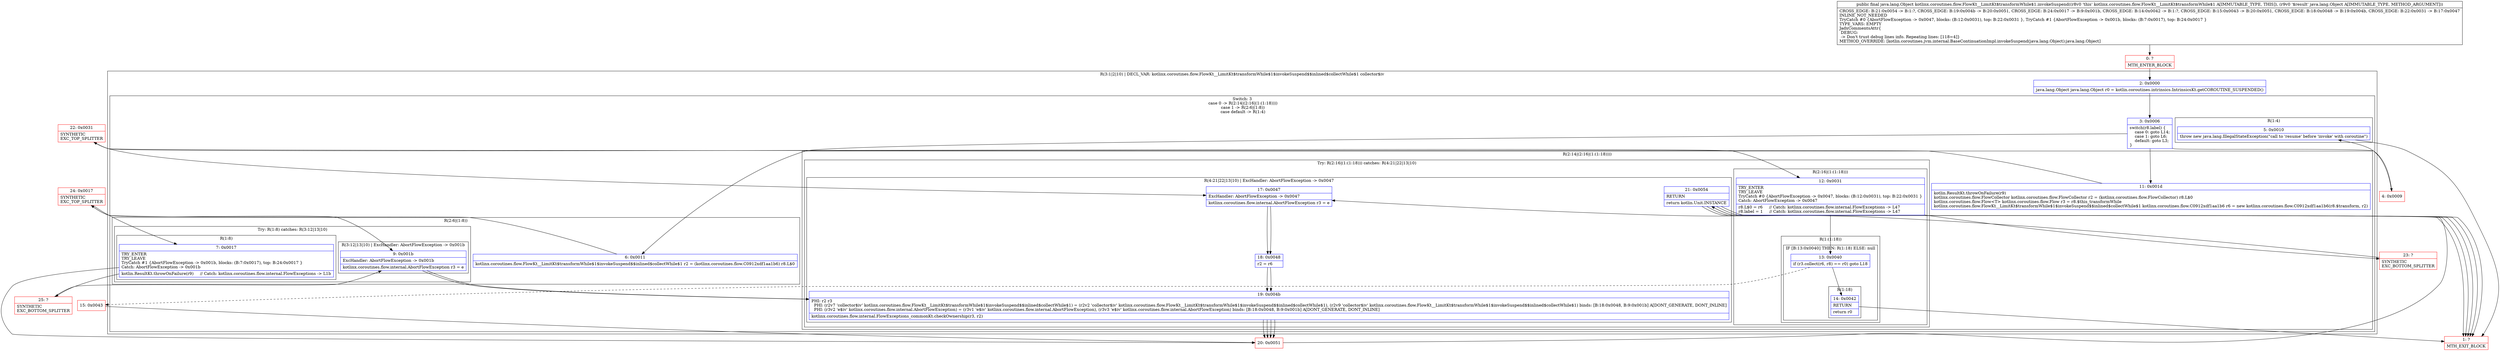 digraph "CFG forkotlinx.coroutines.flow.FlowKt__LimitKt$transformWhile$1.invokeSuspend(Ljava\/lang\/Object;)Ljava\/lang\/Object;" {
subgraph cluster_Region_364704852 {
label = "R(3:1|2|10) | DECL_VAR: kotlinx.coroutines.flow.FlowKt__LimitKt$transformWhile$1$invokeSuspend$$inlined$collectWhile$1 collector$iv\l";
node [shape=record,color=blue];
Node_2 [shape=record,label="{2\:\ 0x0000|java.lang.Object java.lang.Object r0 = kotlin.coroutines.intrinsics.IntrinsicsKt.getCOROUTINE_SUSPENDED()\l}"];
subgraph cluster_SwitchRegion_1727106857 {
label = "Switch: 3
 case 0 -> R(2:14|(2:16|(1:(1:18))))
 case 1 -> R(2:6|(1:8))
 case default -> R(1:4)";
node [shape=record,color=blue];
Node_3 [shape=record,label="{3\:\ 0x0006|switch(r8.label) \{\l    case 0: goto L14;\l    case 1: goto L6;\l    default: goto L3;\l\}\l}"];
subgraph cluster_Region_1238628465 {
label = "R(2:14|(2:16|(1:(1:18))))";
node [shape=record,color=blue];
Node_11 [shape=record,label="{11\:\ 0x001d|kotlin.ResultKt.throwOnFailure(r9)\lkotlinx.coroutines.flow.FlowCollector kotlinx.coroutines.flow.FlowCollector r2 = (kotlinx.coroutines.flow.FlowCollector) r8.L$0\lkotlinx.coroutines.flow.Flow\<T\> kotlinx.coroutines.flow.Flow r3 = r8.$this_transformWhile\lkotlinx.coroutines.flow.FlowKt__LimitKt$transformWhile$1$invokeSuspend$$inlined$collectWhile$1 kotlinx.coroutines.flow.C0912xdf1aa1b6 r6 = new kotlinx.coroutines.flow.C0912xdf1aa1b6(r8.$transform, r2)\l}"];
subgraph cluster_TryCatchRegion_1858229101 {
label = "Try: R(2:16|(1:(1:18))) catches: R(4:21|22|13|10)";
node [shape=record,color=blue];
subgraph cluster_Region_994028363 {
label = "R(2:16|(1:(1:18)))";
node [shape=record,color=blue];
Node_12 [shape=record,label="{12\:\ 0x0031|TRY_ENTER\lTRY_LEAVE\lTryCatch #0 \{AbortFlowException \-\> 0x0047, blocks: (B:12:0x0031), top: B:22:0x0031 \}\lCatch: AbortFlowException \-\> 0x0047\l|r8.L$0 = r6     \/\/ Catch: kotlinx.coroutines.flow.internal.FlowExceptions \-\> L47\lr8.label = 1     \/\/ Catch: kotlinx.coroutines.flow.internal.FlowExceptions \-\> L47\l}"];
subgraph cluster_Region_2057740298 {
label = "R(1:(1:18))";
node [shape=record,color=blue];
subgraph cluster_IfRegion_222080609 {
label = "IF [B:13:0x0040] THEN: R(1:18) ELSE: null";
node [shape=record,color=blue];
Node_13 [shape=record,label="{13\:\ 0x0040|if (r3.collect(r6, r8) == r0) goto L18\l}"];
subgraph cluster_Region_976811857 {
label = "R(1:18)";
node [shape=record,color=blue];
Node_14 [shape=record,label="{14\:\ 0x0042|RETURN\l|return r0\l}"];
}
}
}
}
subgraph cluster_Region_1402488299 {
label = "R(4:21|22|13|10) | ExcHandler: AbortFlowException \-\> 0x0047\l";
node [shape=record,color=blue];
Node_17 [shape=record,label="{17\:\ 0x0047|ExcHandler: AbortFlowException \-\> 0x0047\l|kotlinx.coroutines.flow.internal.AbortFlowException r3 = e\l}"];
Node_18 [shape=record,label="{18\:\ 0x0048|r2 = r6\l}"];
Node_19 [shape=record,label="{19\:\ 0x004b|PHI: r2 r3 \l  PHI: (r2v7 'collector$iv' kotlinx.coroutines.flow.FlowKt__LimitKt$transformWhile$1$invokeSuspend$$inlined$collectWhile$1) = (r2v2 'collector$iv' kotlinx.coroutines.flow.FlowKt__LimitKt$transformWhile$1$invokeSuspend$$inlined$collectWhile$1), (r2v9 'collector$iv' kotlinx.coroutines.flow.FlowKt__LimitKt$transformWhile$1$invokeSuspend$$inlined$collectWhile$1) binds: [B:18:0x0048, B:9:0x001b] A[DONT_GENERATE, DONT_INLINE]\l  PHI: (r3v2 'e$iv' kotlinx.coroutines.flow.internal.AbortFlowException) = (r3v1 'e$iv' kotlinx.coroutines.flow.internal.AbortFlowException), (r3v3 'e$iv' kotlinx.coroutines.flow.internal.AbortFlowException) binds: [B:18:0x0048, B:9:0x001b] A[DONT_GENERATE, DONT_INLINE]\l|kotlinx.coroutines.flow.internal.FlowExceptions_commonKt.checkOwnership(r3, r2)\l}"];
Node_21 [shape=record,label="{21\:\ 0x0054|RETURN\l|return kotlin.Unit.INSTANCE\l}"];
}
}
}
subgraph cluster_Region_786932406 {
label = "R(2:6|(1:8))";
node [shape=record,color=blue];
Node_6 [shape=record,label="{6\:\ 0x0011|kotlinx.coroutines.flow.FlowKt__LimitKt$transformWhile$1$invokeSuspend$$inlined$collectWhile$1 r2 = (kotlinx.coroutines.flow.C0912xdf1aa1b6) r8.L$0\l}"];
subgraph cluster_TryCatchRegion_2024524911 {
label = "Try: R(1:8) catches: R(3:12|13|10)";
node [shape=record,color=blue];
subgraph cluster_Region_315202708 {
label = "R(1:8)";
node [shape=record,color=blue];
Node_7 [shape=record,label="{7\:\ 0x0017|TRY_ENTER\lTRY_LEAVE\lTryCatch #1 \{AbortFlowException \-\> 0x001b, blocks: (B:7:0x0017), top: B:24:0x0017 \}\lCatch: AbortFlowException \-\> 0x001b\l|kotlin.ResultKt.throwOnFailure(r9)     \/\/ Catch: kotlinx.coroutines.flow.internal.FlowExceptions \-\> L1b\l}"];
}
subgraph cluster_Region_1852636315 {
label = "R(3:12|13|10) | ExcHandler: AbortFlowException \-\> 0x001b\l";
node [shape=record,color=blue];
Node_9 [shape=record,label="{9\:\ 0x001b|ExcHandler: AbortFlowException \-\> 0x001b\l|kotlinx.coroutines.flow.internal.AbortFlowException r3 = e\l}"];
Node_19 [shape=record,label="{19\:\ 0x004b|PHI: r2 r3 \l  PHI: (r2v7 'collector$iv' kotlinx.coroutines.flow.FlowKt__LimitKt$transformWhile$1$invokeSuspend$$inlined$collectWhile$1) = (r2v2 'collector$iv' kotlinx.coroutines.flow.FlowKt__LimitKt$transformWhile$1$invokeSuspend$$inlined$collectWhile$1), (r2v9 'collector$iv' kotlinx.coroutines.flow.FlowKt__LimitKt$transformWhile$1$invokeSuspend$$inlined$collectWhile$1) binds: [B:18:0x0048, B:9:0x001b] A[DONT_GENERATE, DONT_INLINE]\l  PHI: (r3v2 'e$iv' kotlinx.coroutines.flow.internal.AbortFlowException) = (r3v1 'e$iv' kotlinx.coroutines.flow.internal.AbortFlowException), (r3v3 'e$iv' kotlinx.coroutines.flow.internal.AbortFlowException) binds: [B:18:0x0048, B:9:0x001b] A[DONT_GENERATE, DONT_INLINE]\l|kotlinx.coroutines.flow.internal.FlowExceptions_commonKt.checkOwnership(r3, r2)\l}"];
Node_21 [shape=record,label="{21\:\ 0x0054|RETURN\l|return kotlin.Unit.INSTANCE\l}"];
}
}
}
subgraph cluster_Region_562411436 {
label = "R(1:4)";
node [shape=record,color=blue];
Node_5 [shape=record,label="{5\:\ 0x0010|throw new java.lang.IllegalStateException(\"call to 'resume' before 'invoke' with coroutine\")\l}"];
}
}
Node_21 [shape=record,label="{21\:\ 0x0054|RETURN\l|return kotlin.Unit.INSTANCE\l}"];
}
subgraph cluster_Region_1852636315 {
label = "R(3:12|13|10) | ExcHandler: AbortFlowException \-\> 0x001b\l";
node [shape=record,color=blue];
Node_9 [shape=record,label="{9\:\ 0x001b|ExcHandler: AbortFlowException \-\> 0x001b\l|kotlinx.coroutines.flow.internal.AbortFlowException r3 = e\l}"];
Node_19 [shape=record,label="{19\:\ 0x004b|PHI: r2 r3 \l  PHI: (r2v7 'collector$iv' kotlinx.coroutines.flow.FlowKt__LimitKt$transformWhile$1$invokeSuspend$$inlined$collectWhile$1) = (r2v2 'collector$iv' kotlinx.coroutines.flow.FlowKt__LimitKt$transformWhile$1$invokeSuspend$$inlined$collectWhile$1), (r2v9 'collector$iv' kotlinx.coroutines.flow.FlowKt__LimitKt$transformWhile$1$invokeSuspend$$inlined$collectWhile$1) binds: [B:18:0x0048, B:9:0x001b] A[DONT_GENERATE, DONT_INLINE]\l  PHI: (r3v2 'e$iv' kotlinx.coroutines.flow.internal.AbortFlowException) = (r3v1 'e$iv' kotlinx.coroutines.flow.internal.AbortFlowException), (r3v3 'e$iv' kotlinx.coroutines.flow.internal.AbortFlowException) binds: [B:18:0x0048, B:9:0x001b] A[DONT_GENERATE, DONT_INLINE]\l|kotlinx.coroutines.flow.internal.FlowExceptions_commonKt.checkOwnership(r3, r2)\l}"];
Node_21 [shape=record,label="{21\:\ 0x0054|RETURN\l|return kotlin.Unit.INSTANCE\l}"];
}
subgraph cluster_Region_1402488299 {
label = "R(4:21|22|13|10) | ExcHandler: AbortFlowException \-\> 0x0047\l";
node [shape=record,color=blue];
Node_17 [shape=record,label="{17\:\ 0x0047|ExcHandler: AbortFlowException \-\> 0x0047\l|kotlinx.coroutines.flow.internal.AbortFlowException r3 = e\l}"];
Node_18 [shape=record,label="{18\:\ 0x0048|r2 = r6\l}"];
Node_19 [shape=record,label="{19\:\ 0x004b|PHI: r2 r3 \l  PHI: (r2v7 'collector$iv' kotlinx.coroutines.flow.FlowKt__LimitKt$transformWhile$1$invokeSuspend$$inlined$collectWhile$1) = (r2v2 'collector$iv' kotlinx.coroutines.flow.FlowKt__LimitKt$transformWhile$1$invokeSuspend$$inlined$collectWhile$1), (r2v9 'collector$iv' kotlinx.coroutines.flow.FlowKt__LimitKt$transformWhile$1$invokeSuspend$$inlined$collectWhile$1) binds: [B:18:0x0048, B:9:0x001b] A[DONT_GENERATE, DONT_INLINE]\l  PHI: (r3v2 'e$iv' kotlinx.coroutines.flow.internal.AbortFlowException) = (r3v1 'e$iv' kotlinx.coroutines.flow.internal.AbortFlowException), (r3v3 'e$iv' kotlinx.coroutines.flow.internal.AbortFlowException) binds: [B:18:0x0048, B:9:0x001b] A[DONT_GENERATE, DONT_INLINE]\l|kotlinx.coroutines.flow.internal.FlowExceptions_commonKt.checkOwnership(r3, r2)\l}"];
Node_21 [shape=record,label="{21\:\ 0x0054|RETURN\l|return kotlin.Unit.INSTANCE\l}"];
}
Node_0 [shape=record,color=red,label="{0\:\ ?|MTH_ENTER_BLOCK\l}"];
Node_4 [shape=record,color=red,label="{4\:\ 0x0009}"];
Node_1 [shape=record,color=red,label="{1\:\ ?|MTH_EXIT_BLOCK\l}"];
Node_24 [shape=record,color=red,label="{24\:\ 0x0017|SYNTHETIC\lEXC_TOP_SPLITTER\l}"];
Node_20 [shape=record,color=red,label="{20\:\ 0x0051}"];
Node_25 [shape=record,color=red,label="{25\:\ ?|SYNTHETIC\lEXC_BOTTOM_SPLITTER\l}"];
Node_22 [shape=record,color=red,label="{22\:\ 0x0031|SYNTHETIC\lEXC_TOP_SPLITTER\l}"];
Node_15 [shape=record,color=red,label="{15\:\ 0x0043}"];
Node_23 [shape=record,color=red,label="{23\:\ ?|SYNTHETIC\lEXC_BOTTOM_SPLITTER\l}"];
MethodNode[shape=record,label="{public final java.lang.Object kotlinx.coroutines.flow.FlowKt__LimitKt$transformWhile$1.invokeSuspend((r8v0 'this' kotlinx.coroutines.flow.FlowKt__LimitKt$transformWhile$1 A[IMMUTABLE_TYPE, THIS]), (r9v0 '$result' java.lang.Object A[IMMUTABLE_TYPE, METHOD_ARGUMENT]))  | CROSS_EDGE: B:21:0x0054 \-\> B:1:?, CROSS_EDGE: B:19:0x004b \-\> B:20:0x0051, CROSS_EDGE: B:24:0x0017 \-\> B:9:0x001b, CROSS_EDGE: B:14:0x0042 \-\> B:1:?, CROSS_EDGE: B:15:0x0043 \-\> B:20:0x0051, CROSS_EDGE: B:18:0x0048 \-\> B:19:0x004b, CROSS_EDGE: B:22:0x0031 \-\> B:17:0x0047\lINLINE_NOT_NEEDED\lTryCatch #0 \{AbortFlowException \-\> 0x0047, blocks: (B:12:0x0031), top: B:22:0x0031 \}, TryCatch #1 \{AbortFlowException \-\> 0x001b, blocks: (B:7:0x0017), top: B:24:0x0017 \}\lTYPE_VARS: EMPTY\lJadxCommentsAttr\{\l DEBUG: \l \-\> Don't trust debug lines info. Repeating lines: [118=4]\}\lMETHOD_OVERRIDE: [kotlin.coroutines.jvm.internal.BaseContinuationImpl.invokeSuspend(java.lang.Object):java.lang.Object]\l}"];
MethodNode -> Node_0;Node_2 -> Node_3;
Node_3 -> Node_4;
Node_3 -> Node_6;
Node_3 -> Node_11;
Node_11 -> Node_22;
Node_12 -> Node_13;
Node_12 -> Node_23;
Node_13 -> Node_14;
Node_13 -> Node_15[style=dashed];
Node_14 -> Node_1;
Node_17 -> Node_18;
Node_18 -> Node_19;
Node_19 -> Node_20;
Node_21 -> Node_1;
Node_6 -> Node_24;
Node_7 -> Node_20;
Node_7 -> Node_25;
Node_9 -> Node_19;
Node_19 -> Node_20;
Node_21 -> Node_1;
Node_5 -> Node_1;
Node_21 -> Node_1;
Node_9 -> Node_19;
Node_19 -> Node_20;
Node_21 -> Node_1;
Node_17 -> Node_18;
Node_18 -> Node_19;
Node_19 -> Node_20;
Node_21 -> Node_1;
Node_0 -> Node_2;
Node_4 -> Node_5;
Node_24 -> Node_7;
Node_24 -> Node_9;
Node_20 -> Node_21;
Node_25 -> Node_9;
Node_22 -> Node_12;
Node_22 -> Node_17;
Node_15 -> Node_20;
Node_23 -> Node_17;
}

